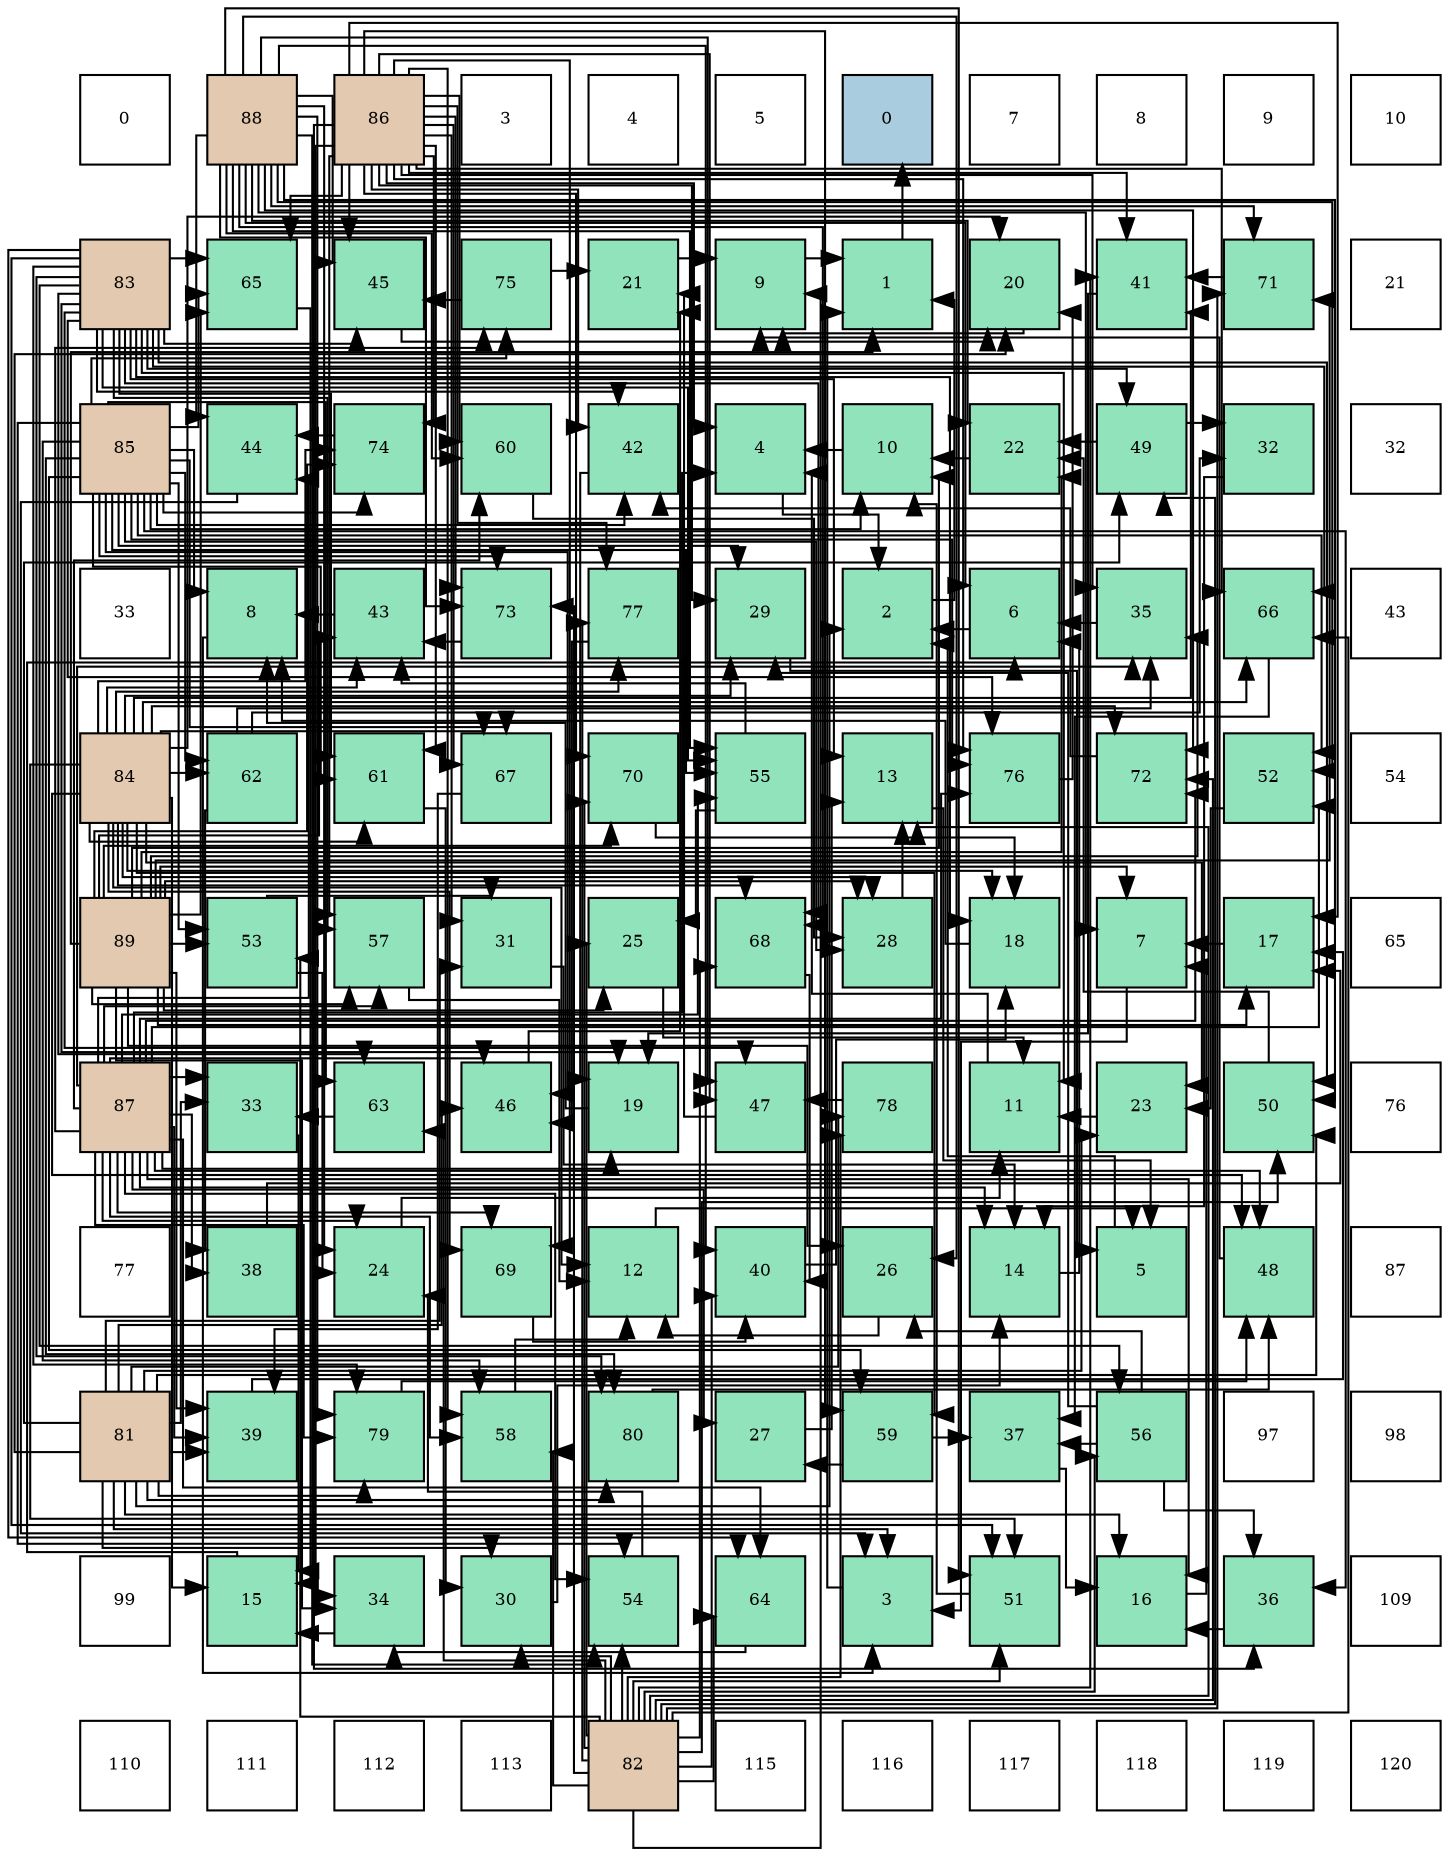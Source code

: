 digraph layout{
 rankdir=TB;
 splines=ortho;
 node [style=filled shape=square fixedsize=true width=0.6];
0[label="0", fontsize=8, fillcolor="#ffffff"];
1[label="88", fontsize=8, fillcolor="#e3c9af"];
2[label="86", fontsize=8, fillcolor="#e3c9af"];
3[label="3", fontsize=8, fillcolor="#ffffff"];
4[label="4", fontsize=8, fillcolor="#ffffff"];
5[label="5", fontsize=8, fillcolor="#ffffff"];
6[label="0", fontsize=8, fillcolor="#a9ccde"];
7[label="7", fontsize=8, fillcolor="#ffffff"];
8[label="8", fontsize=8, fillcolor="#ffffff"];
9[label="9", fontsize=8, fillcolor="#ffffff"];
10[label="10", fontsize=8, fillcolor="#ffffff"];
11[label="83", fontsize=8, fillcolor="#e3c9af"];
12[label="65", fontsize=8, fillcolor="#91e3bb"];
13[label="45", fontsize=8, fillcolor="#91e3bb"];
14[label="75", fontsize=8, fillcolor="#91e3bb"];
15[label="21", fontsize=8, fillcolor="#91e3bb"];
16[label="9", fontsize=8, fillcolor="#91e3bb"];
17[label="1", fontsize=8, fillcolor="#91e3bb"];
18[label="20", fontsize=8, fillcolor="#91e3bb"];
19[label="41", fontsize=8, fillcolor="#91e3bb"];
20[label="71", fontsize=8, fillcolor="#91e3bb"];
21[label="21", fontsize=8, fillcolor="#ffffff"];
22[label="85", fontsize=8, fillcolor="#e3c9af"];
23[label="44", fontsize=8, fillcolor="#91e3bb"];
24[label="74", fontsize=8, fillcolor="#91e3bb"];
25[label="60", fontsize=8, fillcolor="#91e3bb"];
26[label="42", fontsize=8, fillcolor="#91e3bb"];
27[label="4", fontsize=8, fillcolor="#91e3bb"];
28[label="10", fontsize=8, fillcolor="#91e3bb"];
29[label="22", fontsize=8, fillcolor="#91e3bb"];
30[label="49", fontsize=8, fillcolor="#91e3bb"];
31[label="32", fontsize=8, fillcolor="#91e3bb"];
32[label="32", fontsize=8, fillcolor="#ffffff"];
33[label="33", fontsize=8, fillcolor="#ffffff"];
34[label="8", fontsize=8, fillcolor="#91e3bb"];
35[label="43", fontsize=8, fillcolor="#91e3bb"];
36[label="73", fontsize=8, fillcolor="#91e3bb"];
37[label="77", fontsize=8, fillcolor="#91e3bb"];
38[label="29", fontsize=8, fillcolor="#91e3bb"];
39[label="2", fontsize=8, fillcolor="#91e3bb"];
40[label="6", fontsize=8, fillcolor="#91e3bb"];
41[label="35", fontsize=8, fillcolor="#91e3bb"];
42[label="66", fontsize=8, fillcolor="#91e3bb"];
43[label="43", fontsize=8, fillcolor="#ffffff"];
44[label="84", fontsize=8, fillcolor="#e3c9af"];
45[label="62", fontsize=8, fillcolor="#91e3bb"];
46[label="61", fontsize=8, fillcolor="#91e3bb"];
47[label="67", fontsize=8, fillcolor="#91e3bb"];
48[label="70", fontsize=8, fillcolor="#91e3bb"];
49[label="55", fontsize=8, fillcolor="#91e3bb"];
50[label="13", fontsize=8, fillcolor="#91e3bb"];
51[label="76", fontsize=8, fillcolor="#91e3bb"];
52[label="72", fontsize=8, fillcolor="#91e3bb"];
53[label="52", fontsize=8, fillcolor="#91e3bb"];
54[label="54", fontsize=8, fillcolor="#ffffff"];
55[label="89", fontsize=8, fillcolor="#e3c9af"];
56[label="53", fontsize=8, fillcolor="#91e3bb"];
57[label="57", fontsize=8, fillcolor="#91e3bb"];
58[label="31", fontsize=8, fillcolor="#91e3bb"];
59[label="25", fontsize=8, fillcolor="#91e3bb"];
60[label="68", fontsize=8, fillcolor="#91e3bb"];
61[label="28", fontsize=8, fillcolor="#91e3bb"];
62[label="18", fontsize=8, fillcolor="#91e3bb"];
63[label="7", fontsize=8, fillcolor="#91e3bb"];
64[label="17", fontsize=8, fillcolor="#91e3bb"];
65[label="65", fontsize=8, fillcolor="#ffffff"];
66[label="87", fontsize=8, fillcolor="#e3c9af"];
67[label="33", fontsize=8, fillcolor="#91e3bb"];
68[label="63", fontsize=8, fillcolor="#91e3bb"];
69[label="46", fontsize=8, fillcolor="#91e3bb"];
70[label="19", fontsize=8, fillcolor="#91e3bb"];
71[label="47", fontsize=8, fillcolor="#91e3bb"];
72[label="78", fontsize=8, fillcolor="#91e3bb"];
73[label="11", fontsize=8, fillcolor="#91e3bb"];
74[label="23", fontsize=8, fillcolor="#91e3bb"];
75[label="50", fontsize=8, fillcolor="#91e3bb"];
76[label="76", fontsize=8, fillcolor="#ffffff"];
77[label="77", fontsize=8, fillcolor="#ffffff"];
78[label="38", fontsize=8, fillcolor="#91e3bb"];
79[label="24", fontsize=8, fillcolor="#91e3bb"];
80[label="69", fontsize=8, fillcolor="#91e3bb"];
81[label="12", fontsize=8, fillcolor="#91e3bb"];
82[label="40", fontsize=8, fillcolor="#91e3bb"];
83[label="26", fontsize=8, fillcolor="#91e3bb"];
84[label="14", fontsize=8, fillcolor="#91e3bb"];
85[label="5", fontsize=8, fillcolor="#91e3bb"];
86[label="48", fontsize=8, fillcolor="#91e3bb"];
87[label="87", fontsize=8, fillcolor="#ffffff"];
88[label="81", fontsize=8, fillcolor="#e3c9af"];
89[label="39", fontsize=8, fillcolor="#91e3bb"];
90[label="79", fontsize=8, fillcolor="#91e3bb"];
91[label="58", fontsize=8, fillcolor="#91e3bb"];
92[label="80", fontsize=8, fillcolor="#91e3bb"];
93[label="27", fontsize=8, fillcolor="#91e3bb"];
94[label="59", fontsize=8, fillcolor="#91e3bb"];
95[label="37", fontsize=8, fillcolor="#91e3bb"];
96[label="56", fontsize=8, fillcolor="#91e3bb"];
97[label="97", fontsize=8, fillcolor="#ffffff"];
98[label="98", fontsize=8, fillcolor="#ffffff"];
99[label="99", fontsize=8, fillcolor="#ffffff"];
100[label="15", fontsize=8, fillcolor="#91e3bb"];
101[label="34", fontsize=8, fillcolor="#91e3bb"];
102[label="30", fontsize=8, fillcolor="#91e3bb"];
103[label="54", fontsize=8, fillcolor="#91e3bb"];
104[label="64", fontsize=8, fillcolor="#91e3bb"];
105[label="3", fontsize=8, fillcolor="#91e3bb"];
106[label="51", fontsize=8, fillcolor="#91e3bb"];
107[label="16", fontsize=8, fillcolor="#91e3bb"];
108[label="36", fontsize=8, fillcolor="#91e3bb"];
109[label="109", fontsize=8, fillcolor="#ffffff"];
110[label="110", fontsize=8, fillcolor="#ffffff"];
111[label="111", fontsize=8, fillcolor="#ffffff"];
112[label="112", fontsize=8, fillcolor="#ffffff"];
113[label="113", fontsize=8, fillcolor="#ffffff"];
114[label="82", fontsize=8, fillcolor="#e3c9af"];
115[label="115", fontsize=8, fillcolor="#ffffff"];
116[label="116", fontsize=8, fillcolor="#ffffff"];
117[label="117", fontsize=8, fillcolor="#ffffff"];
118[label="118", fontsize=8, fillcolor="#ffffff"];
119[label="119", fontsize=8, fillcolor="#ffffff"];
120[label="120", fontsize=8, fillcolor="#ffffff"];
edge [constraint=false, style=vis];17 -> 6;
39 -> 17;
105 -> 17;
27 -> 39;
85 -> 39;
40 -> 39;
63 -> 105;
34 -> 105;
16 -> 17;
28 -> 27;
73 -> 27;
81 -> 85;
50 -> 85;
84 -> 40;
100 -> 40;
107 -> 63;
64 -> 63;
62 -> 34;
70 -> 34;
18 -> 16;
15 -> 16;
29 -> 28;
74 -> 73;
79 -> 73;
59 -> 73;
83 -> 81;
93 -> 50;
61 -> 50;
38 -> 85;
102 -> 84;
58 -> 84;
31 -> 84;
67 -> 100;
101 -> 100;
41 -> 40;
108 -> 107;
95 -> 107;
78 -> 64;
89 -> 64;
82 -> 62;
19 -> 70;
26 -> 70;
35 -> 34;
23 -> 105;
13 -> 18;
69 -> 15;
71 -> 15;
86 -> 16;
30 -> 29;
30 -> 31;
75 -> 29;
106 -> 28;
53 -> 74;
56 -> 79;
56 -> 58;
103 -> 79;
49 -> 59;
49 -> 35;
96 -> 83;
96 -> 38;
96 -> 108;
96 -> 95;
57 -> 81;
91 -> 81;
94 -> 93;
94 -> 95;
25 -> 61;
46 -> 102;
45 -> 31;
45 -> 41;
45 -> 78;
68 -> 67;
104 -> 101;
12 -> 100;
42 -> 95;
47 -> 89;
60 -> 82;
80 -> 82;
48 -> 62;
20 -> 19;
52 -> 26;
36 -> 35;
24 -> 23;
14 -> 15;
14 -> 13;
51 -> 18;
37 -> 69;
72 -> 71;
90 -> 86;
92 -> 86;
88 -> 39;
88 -> 105;
88 -> 107;
88 -> 18;
88 -> 74;
88 -> 102;
88 -> 58;
88 -> 67;
88 -> 89;
88 -> 69;
88 -> 30;
88 -> 75;
88 -> 72;
88 -> 90;
88 -> 92;
114 -> 16;
114 -> 50;
114 -> 59;
114 -> 102;
114 -> 82;
114 -> 19;
114 -> 30;
114 -> 75;
114 -> 106;
114 -> 56;
114 -> 103;
114 -> 96;
114 -> 91;
114 -> 68;
114 -> 104;
114 -> 42;
114 -> 60;
114 -> 48;
114 -> 20;
114 -> 52;
114 -> 36;
114 -> 37;
114 -> 72;
11 -> 73;
11 -> 50;
11 -> 62;
11 -> 70;
11 -> 26;
11 -> 13;
11 -> 71;
11 -> 30;
11 -> 75;
11 -> 106;
11 -> 49;
11 -> 96;
11 -> 57;
11 -> 46;
11 -> 68;
11 -> 104;
11 -> 12;
11 -> 42;
11 -> 60;
11 -> 51;
11 -> 90;
11 -> 92;
44 -> 81;
44 -> 100;
44 -> 62;
44 -> 18;
44 -> 74;
44 -> 61;
44 -> 38;
44 -> 19;
44 -> 35;
44 -> 86;
44 -> 106;
44 -> 94;
44 -> 46;
44 -> 45;
44 -> 42;
44 -> 47;
44 -> 60;
44 -> 80;
44 -> 52;
44 -> 24;
44 -> 37;
22 -> 34;
22 -> 28;
22 -> 61;
22 -> 38;
22 -> 108;
22 -> 26;
22 -> 69;
22 -> 53;
22 -> 56;
22 -> 103;
22 -> 49;
22 -> 91;
22 -> 94;
22 -> 46;
22 -> 45;
22 -> 68;
22 -> 12;
22 -> 47;
22 -> 36;
22 -> 24;
22 -> 14;
22 -> 51;
22 -> 92;
2 -> 27;
2 -> 64;
2 -> 38;
2 -> 58;
2 -> 101;
2 -> 41;
2 -> 108;
2 -> 19;
2 -> 26;
2 -> 13;
2 -> 71;
2 -> 57;
2 -> 91;
2 -> 94;
2 -> 25;
2 -> 46;
2 -> 12;
2 -> 42;
2 -> 47;
2 -> 80;
2 -> 48;
2 -> 36;
2 -> 24;
2 -> 51;
2 -> 37;
66 -> 27;
66 -> 84;
66 -> 107;
66 -> 70;
66 -> 79;
66 -> 93;
66 -> 67;
66 -> 41;
66 -> 78;
66 -> 89;
66 -> 23;
66 -> 69;
66 -> 86;
66 -> 53;
66 -> 103;
66 -> 49;
66 -> 57;
66 -> 91;
66 -> 25;
66 -> 104;
66 -> 80;
66 -> 52;
66 -> 14;
66 -> 51;
66 -> 90;
1 -> 40;
1 -> 63;
1 -> 29;
1 -> 79;
1 -> 83;
1 -> 82;
1 -> 23;
1 -> 13;
1 -> 71;
1 -> 75;
1 -> 106;
1 -> 53;
1 -> 103;
1 -> 49;
1 -> 25;
1 -> 60;
1 -> 20;
1 -> 52;
1 -> 36;
1 -> 90;
55 -> 17;
55 -> 63;
55 -> 28;
55 -> 64;
55 -> 29;
55 -> 59;
55 -> 83;
55 -> 61;
55 -> 101;
55 -> 41;
55 -> 89;
55 -> 35;
55 -> 56;
55 -> 57;
55 -> 12;
55 -> 48;
55 -> 20;
55 -> 24;
edge [constraint=true, style=invis];
0 -> 11 -> 22 -> 33 -> 44 -> 55 -> 66 -> 77 -> 88 -> 99 -> 110;
1 -> 12 -> 23 -> 34 -> 45 -> 56 -> 67 -> 78 -> 89 -> 100 -> 111;
2 -> 13 -> 24 -> 35 -> 46 -> 57 -> 68 -> 79 -> 90 -> 101 -> 112;
3 -> 14 -> 25 -> 36 -> 47 -> 58 -> 69 -> 80 -> 91 -> 102 -> 113;
4 -> 15 -> 26 -> 37 -> 48 -> 59 -> 70 -> 81 -> 92 -> 103 -> 114;
5 -> 16 -> 27 -> 38 -> 49 -> 60 -> 71 -> 82 -> 93 -> 104 -> 115;
6 -> 17 -> 28 -> 39 -> 50 -> 61 -> 72 -> 83 -> 94 -> 105 -> 116;
7 -> 18 -> 29 -> 40 -> 51 -> 62 -> 73 -> 84 -> 95 -> 106 -> 117;
8 -> 19 -> 30 -> 41 -> 52 -> 63 -> 74 -> 85 -> 96 -> 107 -> 118;
9 -> 20 -> 31 -> 42 -> 53 -> 64 -> 75 -> 86 -> 97 -> 108 -> 119;
10 -> 21 -> 32 -> 43 -> 54 -> 65 -> 76 -> 87 -> 98 -> 109 -> 120;
rank = same {0 -> 1 -> 2 -> 3 -> 4 -> 5 -> 6 -> 7 -> 8 -> 9 -> 10};
rank = same {11 -> 12 -> 13 -> 14 -> 15 -> 16 -> 17 -> 18 -> 19 -> 20 -> 21};
rank = same {22 -> 23 -> 24 -> 25 -> 26 -> 27 -> 28 -> 29 -> 30 -> 31 -> 32};
rank = same {33 -> 34 -> 35 -> 36 -> 37 -> 38 -> 39 -> 40 -> 41 -> 42 -> 43};
rank = same {44 -> 45 -> 46 -> 47 -> 48 -> 49 -> 50 -> 51 -> 52 -> 53 -> 54};
rank = same {55 -> 56 -> 57 -> 58 -> 59 -> 60 -> 61 -> 62 -> 63 -> 64 -> 65};
rank = same {66 -> 67 -> 68 -> 69 -> 70 -> 71 -> 72 -> 73 -> 74 -> 75 -> 76};
rank = same {77 -> 78 -> 79 -> 80 -> 81 -> 82 -> 83 -> 84 -> 85 -> 86 -> 87};
rank = same {88 -> 89 -> 90 -> 91 -> 92 -> 93 -> 94 -> 95 -> 96 -> 97 -> 98};
rank = same {99 -> 100 -> 101 -> 102 -> 103 -> 104 -> 105 -> 106 -> 107 -> 108 -> 109};
rank = same {110 -> 111 -> 112 -> 113 -> 114 -> 115 -> 116 -> 117 -> 118 -> 119 -> 120};
}